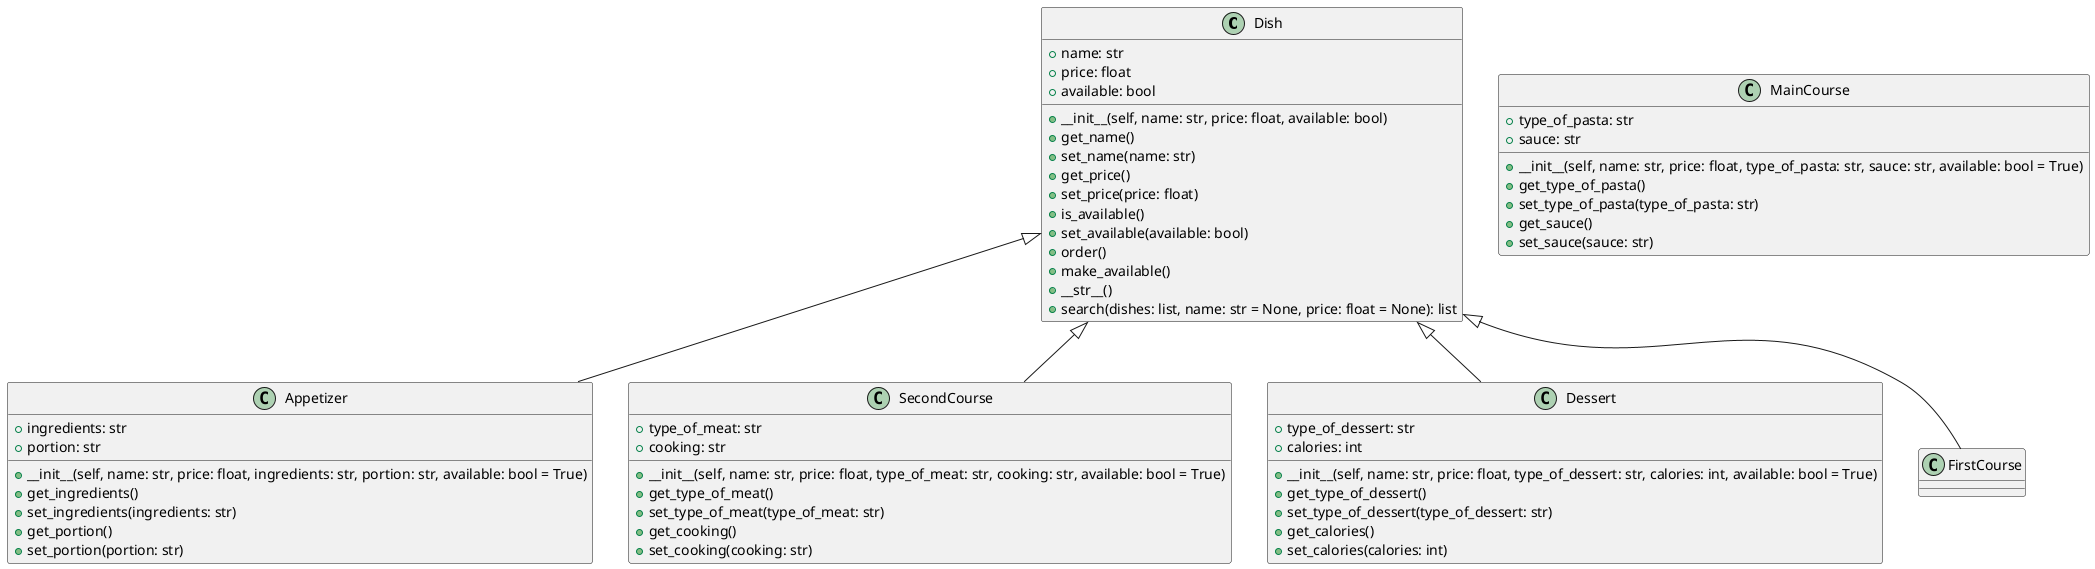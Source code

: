 @startuml
class Dish {
    + name: str
    + price: float
    + available: bool
    __
    + __init__(self, name: str, price: float, available: bool)
    + get_name()
    + set_name(name: str)
    + get_price()
    + set_price(price: float)
    + is_available()
    + set_available(available: bool)
    + order()
    + make_available()
    + __str__()
    + search(dishes: list, name: str = None, price: float = None): list
}

class Appetizer {
    + ingredients: str
    + portion: str
    __
    + __init__(self, name: str, price: float, ingredients: str, portion: str, available: bool = True)
    + get_ingredients()
    + set_ingredients(ingredients: str)
    + get_portion()
    + set_portion(portion: str)
}

class MainCourse {
    + type_of_pasta: str
    + sauce: str
    __
    + __init__(self, name: str, price: float, type_of_pasta: str, sauce: str, available: bool = True)
    + get_type_of_pasta()
    + set_type_of_pasta(type_of_pasta: str)
    + get_sauce()
    + set_sauce(sauce: str)
}

class SecondCourse {
    + type_of_meat: str
    + cooking: str
    __
    + __init__(self, name: str, price: float, type_of_meat: str, cooking: str, available: bool = True)
    + get_type_of_meat()
    + set_type_of_meat(type_of_meat: str)
    + get_cooking()
    + set_cooking(cooking: str)
}

class Dessert {
    + type_of_dessert: str
    + calories: int
    __
    + __init__(self, name: str, price: float, type_of_dessert: str, calories: int, available: bool = True)
    + get_type_of_dessert()
    + set_type_of_dessert(type_of_dessert: str)
    + get_calories()
    + set_calories(calories: int)
}

Dish <|-- Appetizer
Dish <|-- FirstCourse
Dish <|-- SecondCourse
Dish <|-- Dessert
@enduml